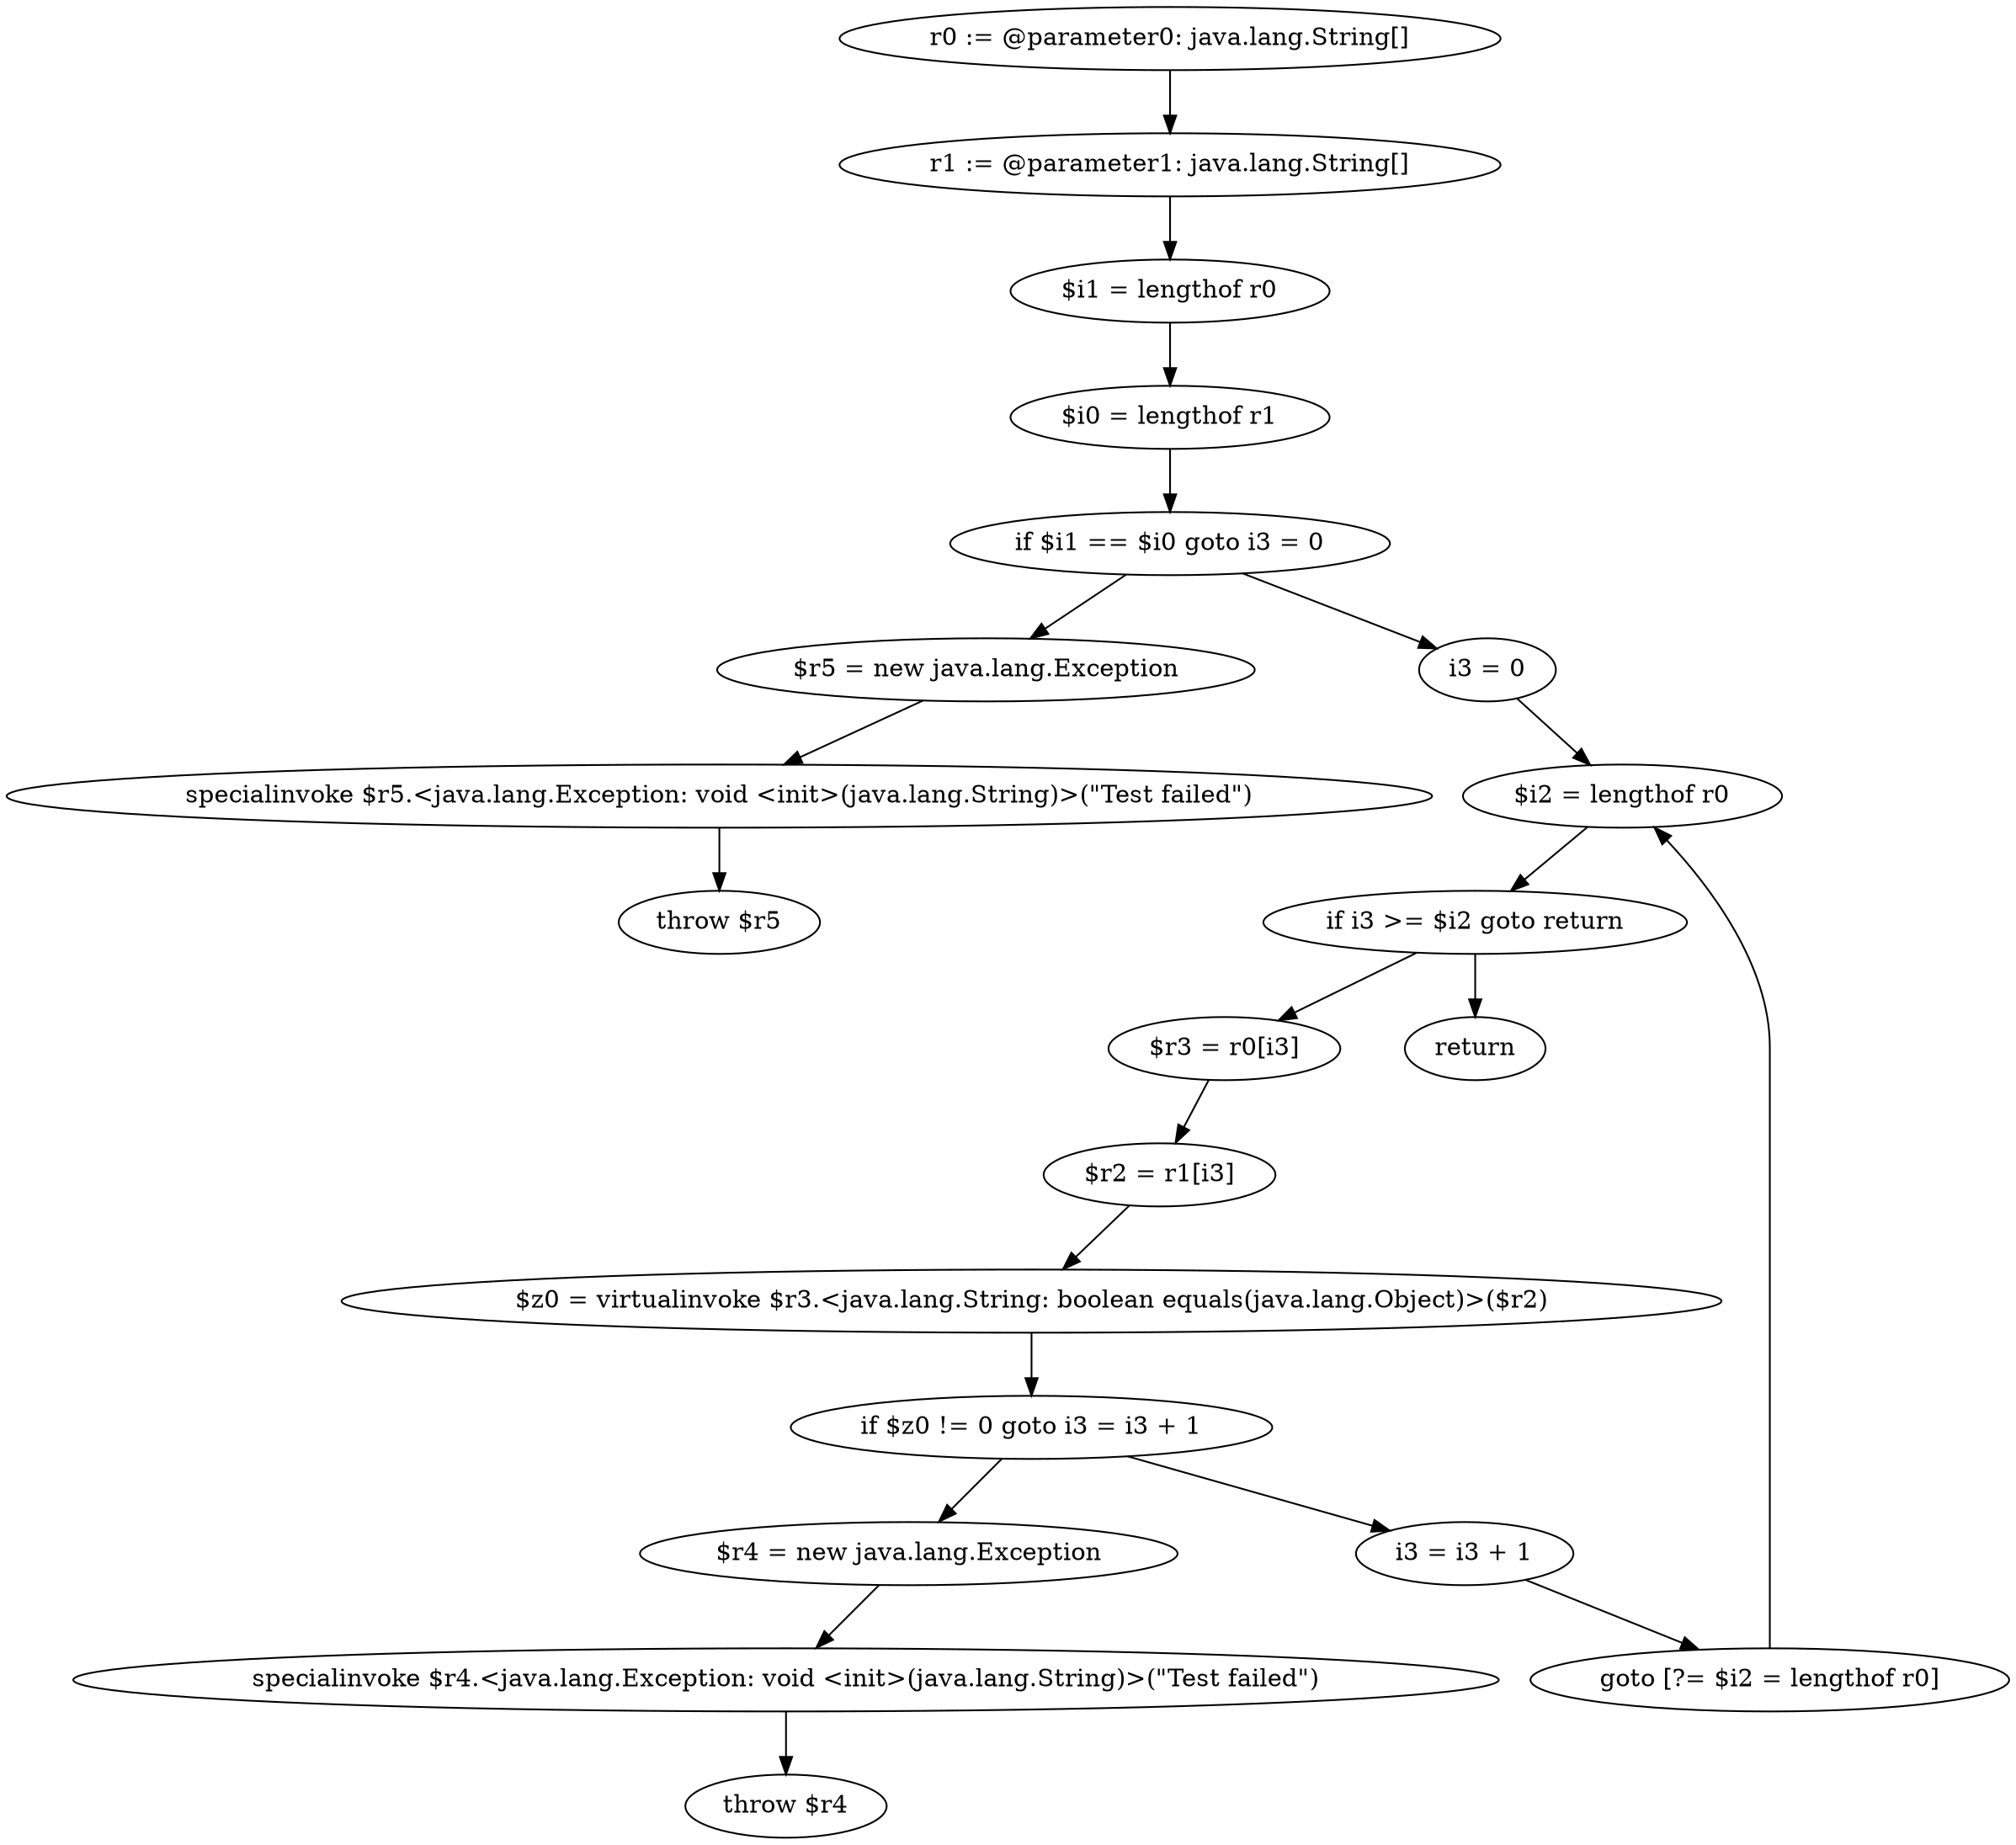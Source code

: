 digraph "unitGraph" {
    "r0 := @parameter0: java.lang.String[]"
    "r1 := @parameter1: java.lang.String[]"
    "$i1 = lengthof r0"
    "$i0 = lengthof r1"
    "if $i1 == $i0 goto i3 = 0"
    "$r5 = new java.lang.Exception"
    "specialinvoke $r5.<java.lang.Exception: void <init>(java.lang.String)>(\"Test failed\")"
    "throw $r5"
    "i3 = 0"
    "$i2 = lengthof r0"
    "if i3 >= $i2 goto return"
    "$r3 = r0[i3]"
    "$r2 = r1[i3]"
    "$z0 = virtualinvoke $r3.<java.lang.String: boolean equals(java.lang.Object)>($r2)"
    "if $z0 != 0 goto i3 = i3 + 1"
    "$r4 = new java.lang.Exception"
    "specialinvoke $r4.<java.lang.Exception: void <init>(java.lang.String)>(\"Test failed\")"
    "throw $r4"
    "i3 = i3 + 1"
    "goto [?= $i2 = lengthof r0]"
    "return"
    "r0 := @parameter0: java.lang.String[]"->"r1 := @parameter1: java.lang.String[]";
    "r1 := @parameter1: java.lang.String[]"->"$i1 = lengthof r0";
    "$i1 = lengthof r0"->"$i0 = lengthof r1";
    "$i0 = lengthof r1"->"if $i1 == $i0 goto i3 = 0";
    "if $i1 == $i0 goto i3 = 0"->"$r5 = new java.lang.Exception";
    "if $i1 == $i0 goto i3 = 0"->"i3 = 0";
    "$r5 = new java.lang.Exception"->"specialinvoke $r5.<java.lang.Exception: void <init>(java.lang.String)>(\"Test failed\")";
    "specialinvoke $r5.<java.lang.Exception: void <init>(java.lang.String)>(\"Test failed\")"->"throw $r5";
    "i3 = 0"->"$i2 = lengthof r0";
    "$i2 = lengthof r0"->"if i3 >= $i2 goto return";
    "if i3 >= $i2 goto return"->"$r3 = r0[i3]";
    "if i3 >= $i2 goto return"->"return";
    "$r3 = r0[i3]"->"$r2 = r1[i3]";
    "$r2 = r1[i3]"->"$z0 = virtualinvoke $r3.<java.lang.String: boolean equals(java.lang.Object)>($r2)";
    "$z0 = virtualinvoke $r3.<java.lang.String: boolean equals(java.lang.Object)>($r2)"->"if $z0 != 0 goto i3 = i3 + 1";
    "if $z0 != 0 goto i3 = i3 + 1"->"$r4 = new java.lang.Exception";
    "if $z0 != 0 goto i3 = i3 + 1"->"i3 = i3 + 1";
    "$r4 = new java.lang.Exception"->"specialinvoke $r4.<java.lang.Exception: void <init>(java.lang.String)>(\"Test failed\")";
    "specialinvoke $r4.<java.lang.Exception: void <init>(java.lang.String)>(\"Test failed\")"->"throw $r4";
    "i3 = i3 + 1"->"goto [?= $i2 = lengthof r0]";
    "goto [?= $i2 = lengthof r0]"->"$i2 = lengthof r0";
}

